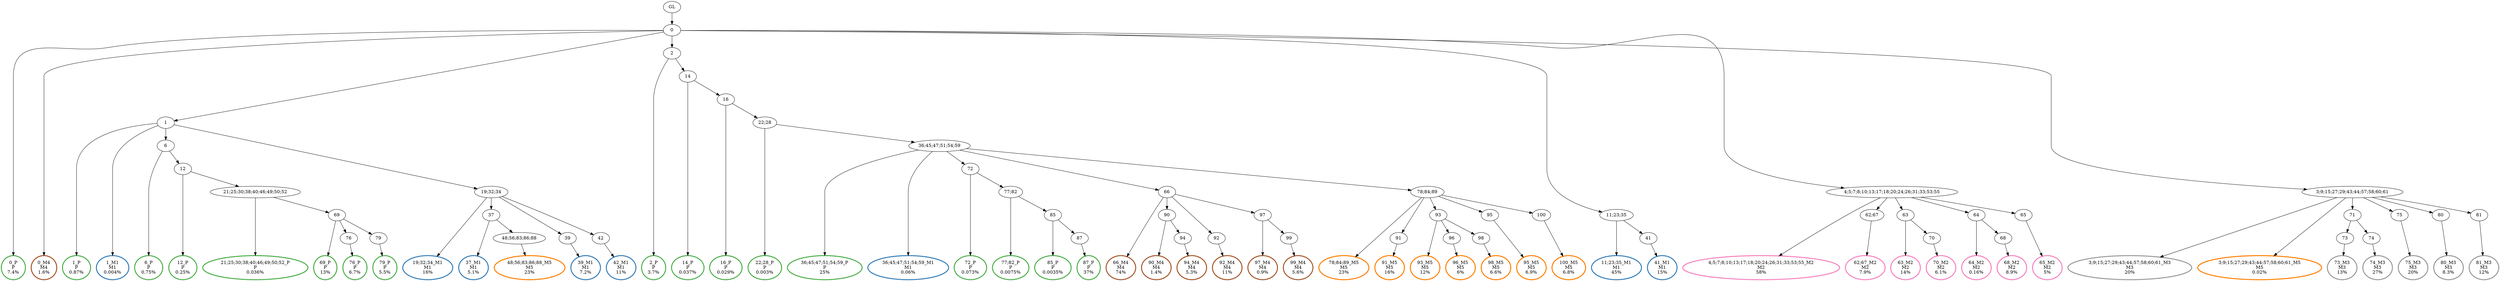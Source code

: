 digraph T {
	{
		rank=same
		103 [penwidth=3,colorscheme=set19,color=3,label="0_P\nP\n7.4%"]
		101 [penwidth=3,colorscheme=set19,color=3,label="1_P\nP\n0.87%"]
		99 [penwidth=3,colorscheme=set19,color=3,label="6_P\nP\n0.75%"]
		97 [penwidth=3,colorscheme=set19,color=3,label="12_P\nP\n0.25%"]
		95 [penwidth=3,colorscheme=set19,color=3,label="21;25;30;38;40;46;49;50;52_P\nP\n0.036%"]
		93 [penwidth=3,colorscheme=set19,color=3,label="69_P\nP\n13%"]
		91 [penwidth=3,colorscheme=set19,color=3,label="76_P\nP\n6.7%"]
		89 [penwidth=3,colorscheme=set19,color=3,label="79_P\nP\n5.5%"]
		87 [penwidth=3,colorscheme=set19,color=3,label="2_P\nP\n3.7%"]
		85 [penwidth=3,colorscheme=set19,color=3,label="14_P\nP\n0.037%"]
		83 [penwidth=3,colorscheme=set19,color=3,label="16_P\nP\n0.029%"]
		81 [penwidth=3,colorscheme=set19,color=3,label="22;28_P\nP\n0.003%"]
		79 [penwidth=3,colorscheme=set19,color=3,label="36;45;47;51;54;59_P\nP\n25%"]
		77 [penwidth=3,colorscheme=set19,color=3,label="72_P\nP\n0.073%"]
		75 [penwidth=3,colorscheme=set19,color=3,label="77;82_P\nP\n0.0075%"]
		73 [penwidth=3,colorscheme=set19,color=3,label="85_P\nP\n0.0035%"]
		71 [penwidth=3,colorscheme=set19,color=3,label="87_P\nP\n37%"]
		70 [penwidth=3,colorscheme=set19,color=2,label="1_M1\nM1\n0.004%"]
		68 [penwidth=3,colorscheme=set19,color=2,label="19;32;34_M1\nM1\n16%"]
		66 [penwidth=3,colorscheme=set19,color=2,label="37_M1\nM1\n5.1%"]
		64 [penwidth=3,colorscheme=set19,color=2,label="39_M1\nM1\n7.2%"]
		62 [penwidth=3,colorscheme=set19,color=2,label="42_M1\nM1\n11%"]
		61 [penwidth=3,colorscheme=set19,color=2,label="36;45;47;51;54;59_M1\nM1\n0.06%"]
		59 [penwidth=3,colorscheme=set19,color=2,label="11;23;35_M1\nM1\n45%"]
		57 [penwidth=3,colorscheme=set19,color=2,label="41_M1\nM1\n15%"]
		55 [penwidth=3,colorscheme=set19,color=8,label="4;5;7;8;10;13;17;18;20;24;26;31;33;53;55_M2\nM2\n58%"]
		53 [penwidth=3,colorscheme=set19,color=8,label="62;67_M2\nM2\n7.9%"]
		51 [penwidth=3,colorscheme=set19,color=8,label="63_M2\nM2\n14%"]
		49 [penwidth=3,colorscheme=set19,color=8,label="70_M2\nM2\n6.1%"]
		47 [penwidth=3,colorscheme=set19,color=8,label="64_M2\nM2\n0.16%"]
		45 [penwidth=3,colorscheme=set19,color=8,label="68_M2\nM2\n8.9%"]
		43 [penwidth=3,colorscheme=set19,color=8,label="65_M2\nM2\n5%"]
		41 [penwidth=3,colorscheme=set19,color=9,label="3;9;15;27;29;43;44;57;58;60;61_M3\nM3\n20%"]
		38 [penwidth=3,colorscheme=set19,color=9,label="73_M3\nM3\n13%"]
		36 [penwidth=3,colorscheme=set19,color=9,label="74_M3\nM3\n27%"]
		34 [penwidth=3,colorscheme=set19,color=9,label="75_M3\nM3\n20%"]
		32 [penwidth=3,colorscheme=set19,color=9,label="80_M3\nM3\n8.3%"]
		30 [penwidth=3,colorscheme=set19,color=9,label="81_M3\nM3\n12%"]
		29 [penwidth=3,colorscheme=set19,color=7,label="0_M4\nM4\n1.6%"]
		27 [penwidth=3,colorscheme=set19,color=7,label="66_M4\nM4\n74%"]
		25 [penwidth=3,colorscheme=set19,color=7,label="90_M4\nM4\n1.4%"]
		23 [penwidth=3,colorscheme=set19,color=7,label="94_M4\nM4\n5.3%"]
		21 [penwidth=3,colorscheme=set19,color=7,label="92_M4\nM4\n11%"]
		19 [penwidth=3,colorscheme=set19,color=7,label="97_M4\nM4\n0.9%"]
		17 [penwidth=3,colorscheme=set19,color=7,label="99_M4\nM4\n5.6%"]
		15 [penwidth=3,colorscheme=set19,color=5,label="48;56;83;86;88_M5\nM5\n23%"]
		13 [penwidth=3,colorscheme=set19,color=5,label="78;84;89_M5\nM5\n23%"]
		11 [penwidth=3,colorscheme=set19,color=5,label="91_M5\nM5\n16%"]
		9 [penwidth=3,colorscheme=set19,color=5,label="93_M5\nM5\n12%"]
		7 [penwidth=3,colorscheme=set19,color=5,label="96_M5\nM5\n6%"]
		5 [penwidth=3,colorscheme=set19,color=5,label="98_M5\nM5\n6.6%"]
		3 [penwidth=3,colorscheme=set19,color=5,label="95_M5\nM5\n6.9%"]
		1 [penwidth=3,colorscheme=set19,color=5,label="100_M5\nM5\n6.8%"]
		0 [penwidth=3,colorscheme=set19,color=5,label="3;9;15;27;29;43;44;57;58;60;61_M5\nM5\n0.02%"]
	}
	105 [label="GL"]
	104 [label="0"]
	102 [label="1"]
	100 [label="6"]
	98 [label="12"]
	96 [label="21;25;30;38;40;46;49;50;52"]
	94 [label="69"]
	92 [label="76"]
	90 [label="79"]
	88 [label="2"]
	86 [label="14"]
	84 [label="16"]
	82 [label="22;28"]
	80 [label="36;45;47;51;54;59"]
	78 [label="72"]
	76 [label="77;82"]
	74 [label="85"]
	72 [label="87"]
	69 [label="19;32;34"]
	67 [label="37"]
	65 [label="39"]
	63 [label="42"]
	60 [label="11;23;35"]
	58 [label="41"]
	56 [label="4;5;7;8;10;13;17;18;20;24;26;31;33;53;55"]
	54 [label="62;67"]
	52 [label="63"]
	50 [label="70"]
	48 [label="64"]
	46 [label="68"]
	44 [label="65"]
	42 [label="3;9;15;27;29;43;44;57;58;60;61"]
	40 [label="71"]
	39 [label="73"]
	37 [label="74"]
	35 [label="75"]
	33 [label="80"]
	31 [label="81"]
	28 [label="66"]
	26 [label="90"]
	24 [label="94"]
	22 [label="92"]
	20 [label="97"]
	18 [label="99"]
	16 [label="48;56;83;86;88"]
	14 [label="78;84;89"]
	12 [label="91"]
	10 [label="93"]
	8 [label="96"]
	6 [label="98"]
	4 [label="95"]
	2 [label="100"]
	105 -> 104
	104 -> 103
	104 -> 102
	104 -> 88
	104 -> 60
	104 -> 56
	104 -> 42
	104 -> 29
	102 -> 101
	102 -> 100
	102 -> 70
	102 -> 69
	100 -> 99
	100 -> 98
	98 -> 97
	98 -> 96
	96 -> 95
	96 -> 94
	94 -> 93
	94 -> 92
	94 -> 90
	92 -> 91
	90 -> 89
	88 -> 87
	88 -> 86
	86 -> 85
	86 -> 84
	84 -> 83
	84 -> 82
	82 -> 81
	82 -> 80
	80 -> 79
	80 -> 78
	80 -> 61
	80 -> 28
	80 -> 14
	78 -> 77
	78 -> 76
	76 -> 75
	76 -> 74
	74 -> 73
	74 -> 72
	72 -> 71
	69 -> 68
	69 -> 67
	69 -> 65
	69 -> 63
	67 -> 66
	67 -> 16
	65 -> 64
	63 -> 62
	60 -> 59
	60 -> 58
	58 -> 57
	56 -> 55
	56 -> 54
	56 -> 52
	56 -> 48
	56 -> 44
	54 -> 53
	52 -> 51
	52 -> 50
	50 -> 49
	48 -> 47
	48 -> 46
	46 -> 45
	44 -> 43
	42 -> 41
	42 -> 40
	42 -> 35
	42 -> 33
	42 -> 31
	42 -> 0
	40 -> 39
	40 -> 37
	39 -> 38
	37 -> 36
	35 -> 34
	33 -> 32
	31 -> 30
	28 -> 27
	28 -> 26
	28 -> 22
	28 -> 20
	26 -> 25
	26 -> 24
	24 -> 23
	22 -> 21
	20 -> 19
	20 -> 18
	18 -> 17
	16 -> 15
	14 -> 13
	14 -> 12
	14 -> 10
	14 -> 4
	14 -> 2
	12 -> 11
	10 -> 9
	10 -> 8
	10 -> 6
	8 -> 7
	6 -> 5
	4 -> 3
	2 -> 1
}
